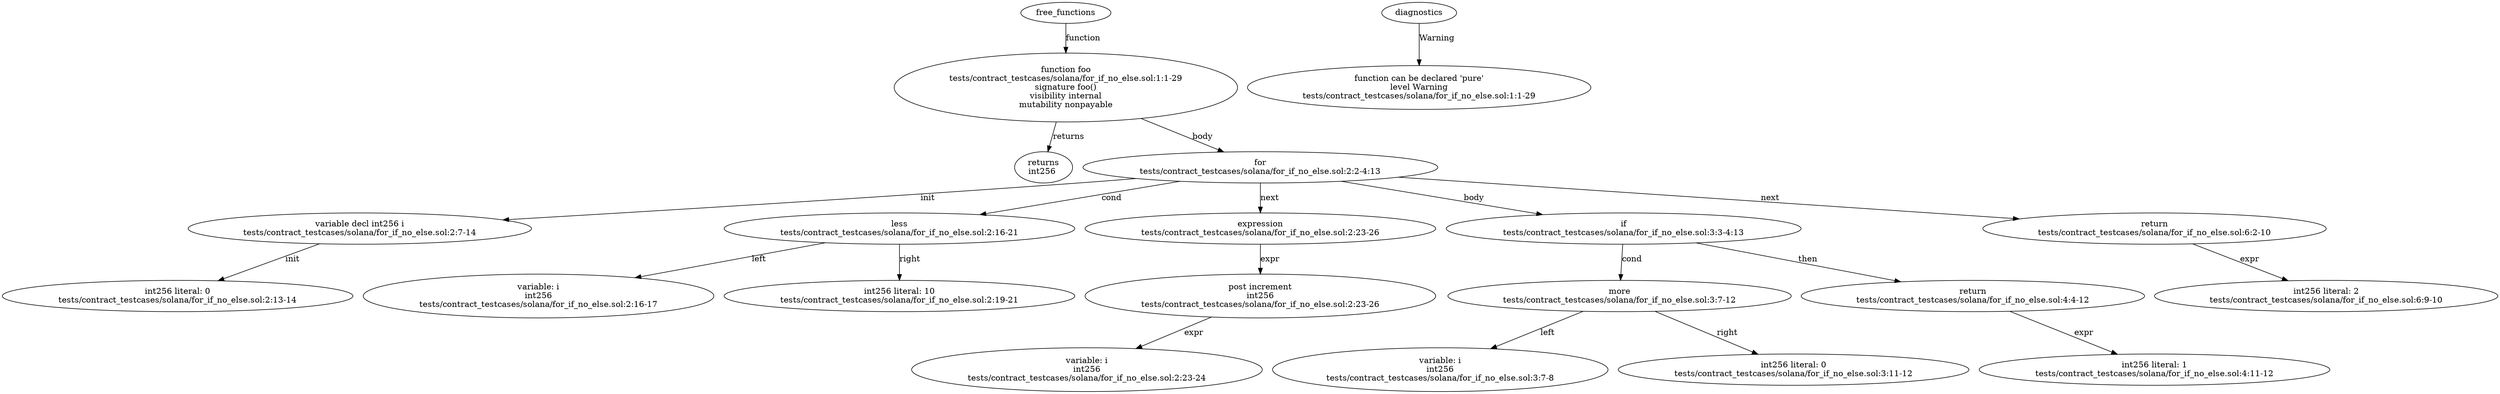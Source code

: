 strict digraph "tests/contract_testcases/solana/for_if_no_else.sol" {
	foo [label="function foo\ntests/contract_testcases/solana/for_if_no_else.sol:1:1-29\nsignature foo()\nvisibility internal\nmutability nonpayable"]
	returns [label="returns\nint256 "]
	for [label="for\ntests/contract_testcases/solana/for_if_no_else.sol:2:2-4:13"]
	var_decl [label="variable decl int256 i\ntests/contract_testcases/solana/for_if_no_else.sol:2:7-14"]
	number_literal [label="int256 literal: 0\ntests/contract_testcases/solana/for_if_no_else.sol:2:13-14"]
	less [label="less\ntests/contract_testcases/solana/for_if_no_else.sol:2:16-21"]
	variable [label="variable: i\nint256\ntests/contract_testcases/solana/for_if_no_else.sol:2:16-17"]
	number_literal_9 [label="int256 literal: 10\ntests/contract_testcases/solana/for_if_no_else.sol:2:19-21"]
	expr [label="expression\ntests/contract_testcases/solana/for_if_no_else.sol:2:23-26"]
	post_increment [label="post increment\nint256\ntests/contract_testcases/solana/for_if_no_else.sol:2:23-26"]
	variable_12 [label="variable: i\nint256\ntests/contract_testcases/solana/for_if_no_else.sol:2:23-24"]
	if [label="if\ntests/contract_testcases/solana/for_if_no_else.sol:3:3-4:13"]
	more [label="more\ntests/contract_testcases/solana/for_if_no_else.sol:3:7-12"]
	variable_15 [label="variable: i\nint256\ntests/contract_testcases/solana/for_if_no_else.sol:3:7-8"]
	number_literal_16 [label="int256 literal: 0\ntests/contract_testcases/solana/for_if_no_else.sol:3:11-12"]
	return [label="return\ntests/contract_testcases/solana/for_if_no_else.sol:4:4-12"]
	number_literal_18 [label="int256 literal: 1\ntests/contract_testcases/solana/for_if_no_else.sol:4:11-12"]
	return_19 [label="return\ntests/contract_testcases/solana/for_if_no_else.sol:6:2-10"]
	number_literal_20 [label="int256 literal: 2\ntests/contract_testcases/solana/for_if_no_else.sol:6:9-10"]
	diagnostic [label="function can be declared 'pure'\nlevel Warning\ntests/contract_testcases/solana/for_if_no_else.sol:1:1-29"]
	free_functions -> foo [label="function"]
	foo -> returns [label="returns"]
	foo -> for [label="body"]
	for -> var_decl [label="init"]
	var_decl -> number_literal [label="init"]
	for -> less [label="cond"]
	less -> variable [label="left"]
	less -> number_literal_9 [label="right"]
	for -> expr [label="next"]
	expr -> post_increment [label="expr"]
	post_increment -> variable_12 [label="expr"]
	for -> if [label="body"]
	if -> more [label="cond"]
	more -> variable_15 [label="left"]
	more -> number_literal_16 [label="right"]
	if -> return [label="then"]
	return -> number_literal_18 [label="expr"]
	for -> return_19 [label="next"]
	return_19 -> number_literal_20 [label="expr"]
	diagnostics -> diagnostic [label="Warning"]
}
